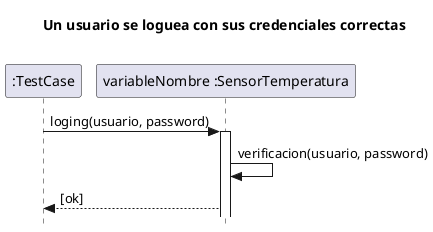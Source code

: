 @startuml
skinparam style strictuml

title Un usuario se loguea con sus credenciales correctas\n

":TestCase" -> "variableNombre :SensorTemperatura": loging(usuario, password)
activate "variableNombre :SensorTemperatura"
"variableNombre :SensorTemperatura" -> "variableNombre :SensorTemperatura": verificacion(usuario, password)
"variableNombre :SensorTemperatura" --> ":TestCase": [ok]

@enduml
